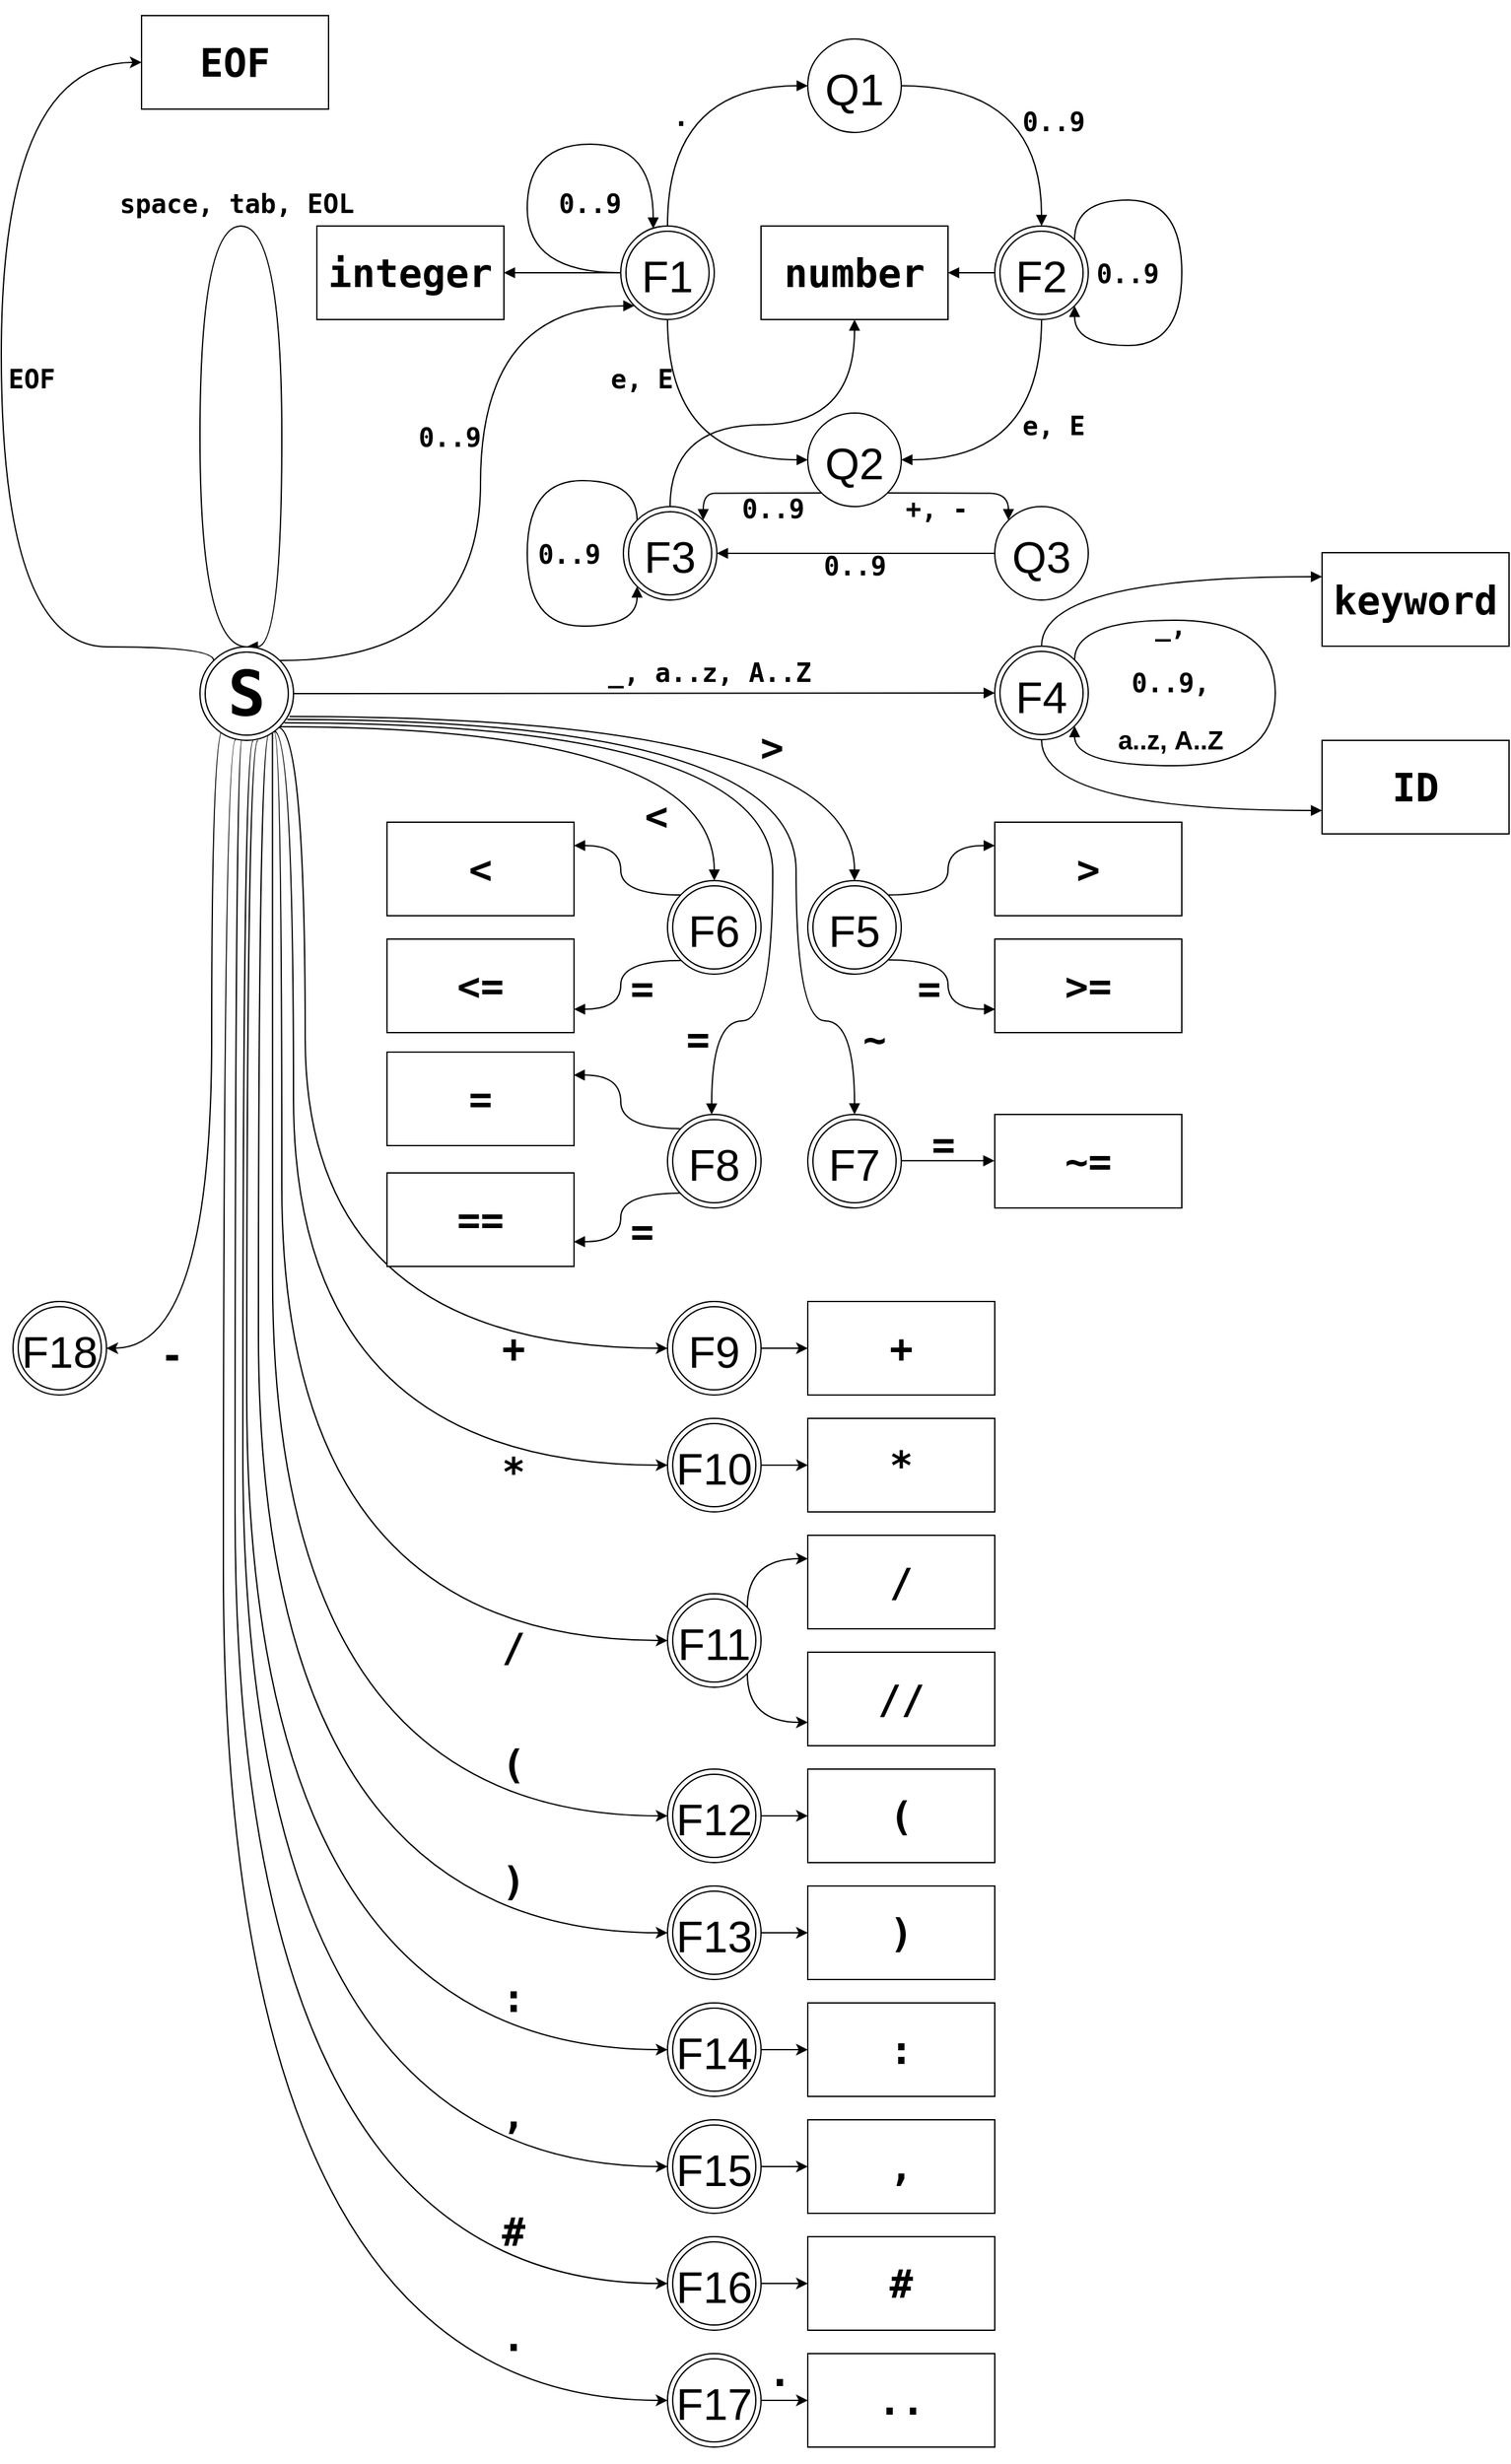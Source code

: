 <mxfile version="15.8.6" type="device"><diagram id="v1I4NYQ7b-fKLlu4icmV" name="Page-1"><mxGraphModel dx="1730" dy="965" grid="1" gridSize="9" guides="1" tooltips="1" connect="1" arrows="1" fold="1" page="1" pageScale="1" pageWidth="3300" pageHeight="2339" math="0" shadow="0"><root><mxCell id="0"/><mxCell id="1" parent="0"/><mxCell id="UQ0RkZJqDgW1bqkxt6WN-12" value="&lt;pre style=&quot;font-size: 20px&quot;&gt;&lt;b&gt;space, tab, EOL&lt;/b&gt;&lt;/pre&gt;" style="text;html=1;align=center;verticalAlign=middle;resizable=0;points=[];autosize=1;strokeColor=none;fillColor=none;fontSize=20;spacing=0;spacingTop=0;spacingLeft=0;" parent="1" vertex="1"><mxGeometry x="1162" y="342" width="180" height="72" as="geometry"/></mxCell><mxCell id="UQ0RkZJqDgW1bqkxt6WN-46" style="edgeStyle=orthogonalEdgeStyle;curved=1;sketch=0;orthogonalLoop=1;jettySize=auto;html=1;exitX=1;exitY=0;exitDx=0;exitDy=0;shadow=0;fontFamily=Helvetica;fontSize=20;endArrow=block;endFill=1;entryX=0;entryY=1;entryDx=0;entryDy=0;" parent="1" source="UQ0RkZJqDgW1bqkxt6WN-21" target="UQ0RkZJqDgW1bqkxt6WN-30" edge="1"><mxGeometry relative="1" as="geometry"><mxPoint x="1512" y="468" as="targetPoint"/><Array as="points"><mxPoint x="1440" y="731"/><mxPoint x="1440" y="457"/></Array></mxGeometry></mxCell><mxCell id="UQ0RkZJqDgW1bqkxt6WN-78" style="edgeStyle=orthogonalEdgeStyle;curved=1;sketch=0;orthogonalLoop=1;jettySize=auto;html=1;shadow=0;fontFamily=Helvetica;fontSize=20;endArrow=block;endFill=1;exitX=0.5;exitY=0;exitDx=0;exitDy=0;entryX=0.5;entryY=0;entryDx=0;entryDy=0;" parent="1" source="UQ0RkZJqDgW1bqkxt6WN-21" target="UQ0RkZJqDgW1bqkxt6WN-21" edge="1"><mxGeometry relative="1" as="geometry"><mxPoint x="1296" y="666" as="targetPoint"/><Array as="points"><mxPoint x="1224" y="720"/><mxPoint x="1224" y="396"/><mxPoint x="1287" y="396"/><mxPoint x="1287" y="720"/></Array></mxGeometry></mxCell><mxCell id="UQ0RkZJqDgW1bqkxt6WN-80" style="edgeStyle=orthogonalEdgeStyle;curved=1;sketch=0;orthogonalLoop=1;jettySize=auto;html=1;shadow=0;fontFamily=Helvetica;fontSize=20;endArrow=block;endFill=1;entryX=0;entryY=0.5;entryDx=0;entryDy=0;" parent="1" source="UQ0RkZJqDgW1bqkxt6WN-21" target="UQ0RkZJqDgW1bqkxt6WN-81" edge="1"><mxGeometry relative="1" as="geometry"><mxPoint x="1584" y="756.0" as="targetPoint"/></mxGeometry></mxCell><mxCell id="UQ0RkZJqDgW1bqkxt6WN-86" style="edgeStyle=orthogonalEdgeStyle;curved=1;sketch=0;orthogonalLoop=1;jettySize=auto;html=1;shadow=0;fontFamily=Helvetica;fontSize=20;endArrow=block;endFill=1;entryX=0.5;entryY=0;entryDx=0;entryDy=0;exitX=0.957;exitY=0.744;exitDx=0;exitDy=0;exitPerimeter=0;" parent="1" source="UQ0RkZJqDgW1bqkxt6WN-21" target="UQ0RkZJqDgW1bqkxt6WN-87" edge="1"><mxGeometry relative="1" as="geometry"><mxPoint x="1683" y="873" as="targetPoint"/><Array as="points"><mxPoint x="1728" y="774"/></Array></mxGeometry></mxCell><mxCell id="UQ0RkZJqDgW1bqkxt6WN-105" style="edgeStyle=orthogonalEdgeStyle;curved=1;sketch=0;orthogonalLoop=1;jettySize=auto;html=1;exitX=1;exitY=1;exitDx=0;exitDy=0;entryX=0.5;entryY=0;entryDx=0;entryDy=0;shadow=0;fontFamily=Helvetica;fontSize=30;endArrow=block;endFill=1;" parent="1" source="UQ0RkZJqDgW1bqkxt6WN-21" target="UQ0RkZJqDgW1bqkxt6WN-104" edge="1"><mxGeometry relative="1" as="geometry"/></mxCell><mxCell id="UQ0RkZJqDgW1bqkxt6WN-115" style="edgeStyle=orthogonalEdgeStyle;curved=1;sketch=0;orthogonalLoop=1;jettySize=auto;html=1;shadow=0;fontFamily=Helvetica;fontSize=30;endArrow=block;endFill=1;exitX=0.933;exitY=0.776;exitDx=0;exitDy=0;exitPerimeter=0;" parent="1" source="UQ0RkZJqDgW1bqkxt6WN-21" target="UQ0RkZJqDgW1bqkxt6WN-117" edge="1"><mxGeometry relative="1" as="geometry"><mxPoint x="1683" y="918" as="targetPoint"/><Array as="points"><mxPoint x="1683" y="776"/><mxPoint x="1683" y="1008"/><mxPoint x="1728" y="1008"/></Array></mxGeometry></mxCell><mxCell id="UQ0RkZJqDgW1bqkxt6WN-120" style="edgeStyle=orthogonalEdgeStyle;curved=1;sketch=0;orthogonalLoop=1;jettySize=auto;html=1;shadow=0;fontFamily=Helvetica;fontSize=30;endArrow=block;endFill=1;exitX=0.903;exitY=0.812;exitDx=0;exitDy=0;exitPerimeter=0;" parent="1" source="UQ0RkZJqDgW1bqkxt6WN-21" target="UQ0RkZJqDgW1bqkxt6WN-116" edge="1"><mxGeometry relative="1" as="geometry"><mxPoint x="1674" y="945" as="targetPoint"/><Array as="points"><mxPoint x="1665" y="778"/><mxPoint x="1665" y="1008"/><mxPoint x="1618" y="1008"/></Array></mxGeometry></mxCell><mxCell id="fdrzI8-0XRG9pfPBD9q7-3" style="edgeStyle=orthogonalEdgeStyle;orthogonalLoop=1;jettySize=auto;html=1;exitX=0.83;exitY=0.86;exitDx=0;exitDy=0;fontSize=34;curved=1;entryX=0;entryY=0.5;entryDx=0;entryDy=0;exitPerimeter=0;" edge="1" parent="1" source="UQ0RkZJqDgW1bqkxt6WN-21" target="fdrzI8-0XRG9pfPBD9q7-1"><mxGeometry relative="1" as="geometry"><mxPoint x="1277" y="1224" as="targetPoint"/><Array as="points"><mxPoint x="1305" y="781"/><mxPoint x="1305" y="1260"/></Array></mxGeometry></mxCell><mxCell id="fdrzI8-0XRG9pfPBD9q7-4" style="edgeStyle=orthogonalEdgeStyle;curved=1;orthogonalLoop=1;jettySize=auto;html=1;fontSize=34;entryX=0;entryY=0.5;entryDx=0;entryDy=0;exitX=0.793;exitY=0.901;exitDx=0;exitDy=0;exitPerimeter=0;" edge="1" parent="1" source="UQ0RkZJqDgW1bqkxt6WN-21" target="fdrzI8-0XRG9pfPBD9q7-2"><mxGeometry relative="1" as="geometry"><mxPoint x="1332" y="1269" as="targetPoint"/><mxPoint x="1323" y="801" as="sourcePoint"/><Array as="points"><mxPoint x="1296" y="785"/><mxPoint x="1296" y="1350"/></Array></mxGeometry></mxCell><mxCell id="fdrzI8-0XRG9pfPBD9q7-9" style="edgeStyle=orthogonalEdgeStyle;curved=1;orthogonalLoop=1;jettySize=auto;html=1;fontSize=34;entryX=0;entryY=0.5;entryDx=0;entryDy=0;exitX=0.793;exitY=0.904;exitDx=0;exitDy=0;exitPerimeter=0;" edge="1" parent="1" source="UQ0RkZJqDgW1bqkxt6WN-21" target="fdrzI8-0XRG9pfPBD9q7-10"><mxGeometry relative="1" as="geometry"><mxPoint x="1260" y="1323" as="targetPoint"/><mxPoint x="1260" y="792" as="sourcePoint"/><Array as="points"><mxPoint x="1287" y="785"/><mxPoint x="1287" y="1485"/></Array></mxGeometry></mxCell><mxCell id="fdrzI8-0XRG9pfPBD9q7-21" style="edgeStyle=orthogonalEdgeStyle;curved=1;orthogonalLoop=1;jettySize=auto;html=1;fontSize=34;entryX=0;entryY=0.5;entryDx=0;entryDy=0;exitX=0.775;exitY=0.924;exitDx=0;exitDy=0;exitPerimeter=0;" edge="1" parent="1" source="UQ0RkZJqDgW1bqkxt6WN-21" target="fdrzI8-0XRG9pfPBD9q7-22"><mxGeometry relative="1" as="geometry"><mxPoint x="1264" y="1440" as="targetPoint"/><mxPoint x="1264" y="792" as="sourcePoint"/><Array as="points"><mxPoint x="1280" y="792"/><mxPoint x="1280" y="1620"/></Array></mxGeometry></mxCell><mxCell id="fdrzI8-0XRG9pfPBD9q7-28" style="edgeStyle=orthogonalEdgeStyle;curved=1;orthogonalLoop=1;jettySize=auto;html=1;fontSize=34;entryX=0;entryY=0.5;entryDx=0;entryDy=0;exitX=0.741;exitY=0.924;exitDx=0;exitDy=0;exitPerimeter=0;" edge="1" parent="1" source="UQ0RkZJqDgW1bqkxt6WN-21" target="fdrzI8-0XRG9pfPBD9q7-26"><mxGeometry relative="1" as="geometry"><mxPoint x="1252" y="1188" as="targetPoint"/><mxPoint x="1256" y="792" as="sourcePoint"/><Array as="points"><mxPoint x="1269" y="787"/><mxPoint x="1269" y="1710"/></Array></mxGeometry></mxCell><mxCell id="fdrzI8-0XRG9pfPBD9q7-31" style="edgeStyle=orthogonalEdgeStyle;curved=1;orthogonalLoop=1;jettySize=auto;html=1;fontSize=34;entryX=0;entryY=0.5;entryDx=0;entryDy=0;exitX=0.619;exitY=1.002;exitDx=0;exitDy=0;exitPerimeter=0;" edge="1" parent="1" source="UQ0RkZJqDgW1bqkxt6WN-21" target="fdrzI8-0XRG9pfPBD9q7-32"><mxGeometry relative="1" as="geometry"><mxPoint x="1251.941" y="1800.0" as="targetPoint"/><mxPoint x="1258" y="792" as="sourcePoint"/><Array as="points"><mxPoint x="1260" y="792"/><mxPoint x="1260" y="1800"/></Array></mxGeometry></mxCell><mxCell id="fdrzI8-0XRG9pfPBD9q7-41" style="edgeStyle=orthogonalEdgeStyle;curved=1;orthogonalLoop=1;jettySize=auto;html=1;fontSize=34;entryX=0;entryY=0.5;entryDx=0;entryDy=0;exitX=0.568;exitY=1.006;exitDx=0;exitDy=0;exitPerimeter=0;" edge="1" parent="1" source="UQ0RkZJqDgW1bqkxt6WN-21" target="fdrzI8-0XRG9pfPBD9q7-38"><mxGeometry relative="1" as="geometry"><mxPoint x="1350" y="1863" as="targetPoint"/><Array as="points"><mxPoint x="1257" y="792"/><mxPoint x="1257" y="1890"/></Array></mxGeometry></mxCell><mxCell id="fdrzI8-0XRG9pfPBD9q7-43" style="edgeStyle=orthogonalEdgeStyle;curved=1;orthogonalLoop=1;jettySize=auto;html=1;exitX=0.451;exitY=0.981;exitDx=0;exitDy=0;fontSize=34;exitPerimeter=0;entryX=0;entryY=0.5;entryDx=0;entryDy=0;" edge="1" parent="1" source="UQ0RkZJqDgW1bqkxt6WN-21" target="fdrzI8-0XRG9pfPBD9q7-44"><mxGeometry relative="1" as="geometry"><mxPoint x="1234.571" y="891" as="targetPoint"/><Array as="points"><mxPoint x="1251" y="791"/><mxPoint x="1251" y="1980"/></Array></mxGeometry></mxCell><mxCell id="fdrzI8-0XRG9pfPBD9q7-49" style="edgeStyle=orthogonalEdgeStyle;curved=1;orthogonalLoop=1;jettySize=auto;html=1;exitX=0.382;exitY=0.987;exitDx=0;exitDy=0;fontSize=34;exitPerimeter=0;entryX=0;entryY=0.5;entryDx=0;entryDy=0;" edge="1" parent="1" source="UQ0RkZJqDgW1bqkxt6WN-21" target="fdrzI8-0XRG9pfPBD9q7-51"><mxGeometry relative="1" as="geometry"><mxPoint x="1251" y="1773" as="targetPoint"/><Array as="points"><mxPoint x="1242" y="791"/><mxPoint x="1242" y="2070"/></Array></mxGeometry></mxCell><mxCell id="fdrzI8-0XRG9pfPBD9q7-54" style="edgeStyle=orthogonalEdgeStyle;curved=1;orthogonalLoop=1;jettySize=auto;html=1;exitX=0;exitY=0;exitDx=0;exitDy=0;fontSize=34;entryX=0;entryY=0.5;entryDx=0;entryDy=0;" edge="1" parent="1" source="UQ0RkZJqDgW1bqkxt6WN-21" target="fdrzI8-0XRG9pfPBD9q7-55"><mxGeometry relative="1" as="geometry"><mxPoint x="1152" y="369" as="targetPoint"/><Array as="points"><mxPoint x="1234" y="720"/><mxPoint x="1071" y="720"/><mxPoint x="1071" y="270"/></Array></mxGeometry></mxCell><mxCell id="fdrzI8-0XRG9pfPBD9q7-57" style="edgeStyle=orthogonalEdgeStyle;curved=1;orthogonalLoop=1;jettySize=auto;html=1;fontSize=34;entryX=1;entryY=0.5;entryDx=0;entryDy=0;" edge="1" parent="1" target="fdrzI8-0XRG9pfPBD9q7-58"><mxGeometry relative="1" as="geometry"><mxPoint x="1233" y="1170" as="targetPoint"/><mxPoint x="1242" y="783" as="sourcePoint"/><Array as="points"><mxPoint x="1233" y="783"/><mxPoint x="1233" y="1260"/></Array></mxGeometry></mxCell><mxCell id="UQ0RkZJqDgW1bqkxt6WN-21" value="&lt;pre&gt;&lt;b&gt;&lt;font style=&quot;font-size: 48px&quot;&gt;S&lt;/font&gt;&lt;/b&gt;&lt;/pre&gt;" style="ellipse;shape=doubleEllipse;whiteSpace=wrap;html=1;aspect=fixed;shadow=0;labelBackgroundColor=none;labelBorderColor=none;sketch=0;fontFamily=Helvetica;fontSize=30;strokeWidth=1;fillColor=default;gradientColor=none;" parent="1" vertex="1"><mxGeometry x="1224" y="720" width="72" height="72" as="geometry"/></mxCell><mxCell id="UQ0RkZJqDgW1bqkxt6WN-29" value="" style="edgeStyle=segmentEdgeStyle;endArrow=classic;html=1;shadow=0;sketch=0;fontFamily=Helvetica;fontSize=48;curved=1;exitX=0.5;exitY=0;exitDx=0;exitDy=0;entryX=0.5;entryY=0;entryDx=0;entryDy=0;" parent="1" source="UQ0RkZJqDgW1bqkxt6WN-21" target="UQ0RkZJqDgW1bqkxt6WN-21" edge="1"><mxGeometry width="50" height="50" relative="1" as="geometry"><mxPoint x="1224" y="644" as="sourcePoint"/><mxPoint x="1274" y="594" as="targetPoint"/></mxGeometry></mxCell><mxCell id="UQ0RkZJqDgW1bqkxt6WN-44" style="edgeStyle=orthogonalEdgeStyle;curved=1;sketch=0;orthogonalLoop=1;jettySize=auto;html=1;shadow=0;fontFamily=Helvetica;fontSize=20;endArrow=block;endFill=1;entryX=0;entryY=0.5;entryDx=0;entryDy=0;" parent="1" source="UQ0RkZJqDgW1bqkxt6WN-30" target="UQ0RkZJqDgW1bqkxt6WN-31" edge="1"><mxGeometry relative="1" as="geometry"><mxPoint x="1620" y="333" as="targetPoint"/><Array as="points"><mxPoint x="1584" y="288"/></Array></mxGeometry></mxCell><mxCell id="UQ0RkZJqDgW1bqkxt6WN-63" style="edgeStyle=orthogonalEdgeStyle;curved=1;sketch=0;orthogonalLoop=1;jettySize=auto;html=1;entryX=0;entryY=0.5;entryDx=0;entryDy=0;shadow=0;fontFamily=Helvetica;fontSize=20;endArrow=block;endFill=1;" parent="1" source="UQ0RkZJqDgW1bqkxt6WN-30" target="UQ0RkZJqDgW1bqkxt6WN-33" edge="1"><mxGeometry relative="1" as="geometry"><Array as="points"><mxPoint x="1584" y="576"/></Array></mxGeometry></mxCell><mxCell id="UQ0RkZJqDgW1bqkxt6WN-96" style="edgeStyle=orthogonalEdgeStyle;curved=1;sketch=0;orthogonalLoop=1;jettySize=auto;html=1;entryX=1;entryY=0.5;entryDx=0;entryDy=0;shadow=0;fontFamily=Helvetica;fontSize=30;endArrow=block;endFill=1;" parent="1" source="UQ0RkZJqDgW1bqkxt6WN-30" target="UQ0RkZJqDgW1bqkxt6WN-95" edge="1"><mxGeometry relative="1" as="geometry"/></mxCell><mxCell id="UQ0RkZJqDgW1bqkxt6WN-30" value="&lt;font style=&quot;font-size: 34px&quot;&gt;F1&lt;/font&gt;" style="ellipse;shape=doubleEllipse;whiteSpace=wrap;html=1;aspect=fixed;shadow=0;labelBackgroundColor=none;labelBorderColor=none;sketch=0;fontFamily=Helvetica;fontSize=40;strokeWidth=1;fillColor=default;gradientColor=none;" parent="1" vertex="1"><mxGeometry x="1548" y="396" width="72" height="72" as="geometry"/></mxCell><mxCell id="UQ0RkZJqDgW1bqkxt6WN-43" style="edgeStyle=orthogonalEdgeStyle;curved=1;sketch=0;orthogonalLoop=1;jettySize=auto;html=1;shadow=0;fontFamily=Helvetica;fontSize=20;endArrow=block;endFill=1;" parent="1" source="UQ0RkZJqDgW1bqkxt6WN-31" target="UQ0RkZJqDgW1bqkxt6WN-36" edge="1"><mxGeometry relative="1" as="geometry"/></mxCell><mxCell id="UQ0RkZJqDgW1bqkxt6WN-31" value="&lt;font style=&quot;font-size: 34px&quot;&gt;Q1&lt;/font&gt;" style="ellipse;whiteSpace=wrap;html=1;aspect=fixed;shadow=0;labelBackgroundColor=none;labelBorderColor=none;sketch=0;fontFamily=Helvetica;fontSize=40;strokeWidth=1;fillColor=default;gradientColor=none;" parent="1" vertex="1"><mxGeometry x="1692" y="252" width="72" height="72" as="geometry"/></mxCell><mxCell id="UQ0RkZJqDgW1bqkxt6WN-55" style="edgeStyle=orthogonalEdgeStyle;curved=1;sketch=0;orthogonalLoop=1;jettySize=auto;html=1;exitX=1;exitY=1;exitDx=0;exitDy=0;entryX=0;entryY=0;entryDx=0;entryDy=0;shadow=0;fontFamily=Helvetica;fontSize=20;endArrow=block;endFill=1;" parent="1" source="UQ0RkZJqDgW1bqkxt6WN-33" target="UQ0RkZJqDgW1bqkxt6WN-34" edge="1"><mxGeometry relative="1" as="geometry"><Array as="points"><mxPoint x="1818" y="602"/><mxPoint x="1847" y="602"/></Array></mxGeometry></mxCell><mxCell id="UQ0RkZJqDgW1bqkxt6WN-74" style="edgeStyle=orthogonalEdgeStyle;curved=1;sketch=0;orthogonalLoop=1;jettySize=auto;html=1;exitX=0;exitY=1;exitDx=0;exitDy=0;shadow=0;fontFamily=Helvetica;fontSize=20;endArrow=block;endFill=1;entryX=1;entryY=0;entryDx=0;entryDy=0;" parent="1" source="UQ0RkZJqDgW1bqkxt6WN-33" target="UQ0RkZJqDgW1bqkxt6WN-37" edge="1"><mxGeometry relative="1" as="geometry"><mxPoint x="1611" y="602" as="targetPoint"/><Array as="points"><mxPoint x="1629" y="602"/><mxPoint x="1612" y="602"/></Array></mxGeometry></mxCell><mxCell id="UQ0RkZJqDgW1bqkxt6WN-33" value="&lt;font style=&quot;font-size: 34px&quot;&gt;Q2&lt;/font&gt;" style="ellipse;whiteSpace=wrap;html=1;aspect=fixed;shadow=0;labelBackgroundColor=none;labelBorderColor=none;sketch=0;fontFamily=Helvetica;fontSize=40;strokeWidth=1;fillColor=default;gradientColor=none;" parent="1" vertex="1"><mxGeometry x="1692" y="540" width="72" height="72" as="geometry"/></mxCell><mxCell id="UQ0RkZJqDgW1bqkxt6WN-57" value="" style="edgeStyle=orthogonalEdgeStyle;curved=1;sketch=0;orthogonalLoop=1;jettySize=auto;html=1;shadow=0;fontFamily=Helvetica;fontSize=20;endArrow=block;endFill=1;entryX=1;entryY=0.5;entryDx=0;entryDy=0;" parent="1" source="UQ0RkZJqDgW1bqkxt6WN-34" target="UQ0RkZJqDgW1bqkxt6WN-37" edge="1"><mxGeometry relative="1" as="geometry"/></mxCell><mxCell id="UQ0RkZJqDgW1bqkxt6WN-34" value="&lt;font style=&quot;font-size: 34px&quot;&gt;Q3&lt;/font&gt;" style="ellipse;whiteSpace=wrap;html=1;aspect=fixed;shadow=0;labelBackgroundColor=none;labelBorderColor=none;sketch=0;fontFamily=Helvetica;fontSize=40;strokeWidth=1;fillColor=default;gradientColor=none;" parent="1" vertex="1"><mxGeometry x="1836" y="612" width="72" height="72" as="geometry"/></mxCell><mxCell id="UQ0RkZJqDgW1bqkxt6WN-50" style="edgeStyle=orthogonalEdgeStyle;curved=1;sketch=0;orthogonalLoop=1;jettySize=auto;html=1;entryX=1;entryY=0.5;entryDx=0;entryDy=0;shadow=0;fontFamily=Helvetica;fontSize=20;endArrow=block;endFill=1;" parent="1" source="UQ0RkZJqDgW1bqkxt6WN-36" target="UQ0RkZJqDgW1bqkxt6WN-33" edge="1"><mxGeometry relative="1" as="geometry"><Array as="points"><mxPoint x="1872" y="576"/></Array></mxGeometry></mxCell><mxCell id="UQ0RkZJqDgW1bqkxt6WN-89" style="edgeStyle=orthogonalEdgeStyle;curved=1;sketch=0;orthogonalLoop=1;jettySize=auto;html=1;entryX=1;entryY=0.5;entryDx=0;entryDy=0;shadow=0;fontFamily=Helvetica;fontSize=30;endArrow=block;endFill=1;" parent="1" source="UQ0RkZJqDgW1bqkxt6WN-36" target="UQ0RkZJqDgW1bqkxt6WN-88" edge="1"><mxGeometry relative="1" as="geometry"/></mxCell><mxCell id="UQ0RkZJqDgW1bqkxt6WN-36" value="&lt;font style=&quot;font-size: 34px&quot;&gt;F2&lt;/font&gt;" style="ellipse;shape=doubleEllipse;whiteSpace=wrap;html=1;aspect=fixed;shadow=0;labelBackgroundColor=none;labelBorderColor=none;sketch=0;fontFamily=Helvetica;fontSize=40;strokeWidth=1;fillColor=default;gradientColor=none;" parent="1" vertex="1"><mxGeometry x="1836" y="396" width="72" height="72" as="geometry"/></mxCell><mxCell id="UQ0RkZJqDgW1bqkxt6WN-90" style="edgeStyle=orthogonalEdgeStyle;curved=1;sketch=0;orthogonalLoop=1;jettySize=auto;html=1;shadow=0;fontFamily=Helvetica;fontSize=30;endArrow=block;endFill=1;entryX=0.5;entryY=1;entryDx=0;entryDy=0;" parent="1" source="UQ0RkZJqDgW1bqkxt6WN-37" target="UQ0RkZJqDgW1bqkxt6WN-88" edge="1"><mxGeometry relative="1" as="geometry"><mxPoint x="1620" y="540" as="targetPoint"/><Array as="points"><mxPoint x="1586" y="549"/><mxPoint x="1728" y="549"/></Array></mxGeometry></mxCell><mxCell id="UQ0RkZJqDgW1bqkxt6WN-37" value="&lt;font style=&quot;font-size: 34px&quot;&gt;F3&lt;/font&gt;" style="ellipse;shape=doubleEllipse;whiteSpace=wrap;html=1;aspect=fixed;shadow=0;labelBackgroundColor=none;labelBorderColor=none;sketch=0;fontFamily=Helvetica;fontSize=40;strokeWidth=1;fillColor=default;gradientColor=none;" parent="1" vertex="1"><mxGeometry x="1550" y="612" width="72" height="72" as="geometry"/></mxCell><mxCell id="UQ0RkZJqDgW1bqkxt6WN-41" value="&lt;pre style=&quot;font-size: 20px&quot;&gt;&lt;b&gt;0..9 &lt;/b&gt;&lt;/pre&gt;" style="text;html=1;align=center;verticalAlign=middle;resizable=0;points=[];autosize=1;strokeColor=none;fillColor=none;fontSize=20;fontFamily=Helvetica;" parent="1" vertex="1"><mxGeometry x="1494" y="342" width="72" height="72" as="geometry"/></mxCell><mxCell id="UQ0RkZJqDgW1bqkxt6WN-51" value="&lt;pre&gt;&lt;span&gt;.&lt;/span&gt;&lt;/pre&gt;" style="text;html=1;align=center;verticalAlign=middle;resizable=0;points=[];autosize=1;strokeColor=none;fillColor=none;fontSize=20;fontFamily=Helvetica;fontStyle=1" parent="1" vertex="1"><mxGeometry x="1580" y="275" width="27" height="72" as="geometry"/></mxCell><mxCell id="UQ0RkZJqDgW1bqkxt6WN-52" value="&lt;pre&gt;&lt;b&gt;0..9&lt;/b&gt;&lt;/pre&gt;" style="text;html=1;align=center;verticalAlign=middle;resizable=0;points=[];autosize=1;strokeColor=none;fillColor=none;fontSize=20;fontFamily=Helvetica;" parent="1" vertex="1"><mxGeometry x="1854" y="279" width="54" height="72" as="geometry"/></mxCell><mxCell id="UQ0RkZJqDgW1bqkxt6WN-58" value="&lt;pre&gt;&lt;span&gt;+, -&lt;/span&gt;&lt;/pre&gt;" style="text;html=1;align=center;verticalAlign=middle;resizable=0;points=[];autosize=1;strokeColor=none;fillColor=none;fontSize=20;fontFamily=Helvetica;fontStyle=1" parent="1" vertex="1"><mxGeometry x="1764" y="577" width="54" height="72" as="geometry"/></mxCell><mxCell id="UQ0RkZJqDgW1bqkxt6WN-59" value="&lt;pre&gt;&lt;b&gt;0..9&lt;/b&gt;&lt;/pre&gt;" style="text;html=1;align=center;verticalAlign=middle;resizable=0;points=[];autosize=1;strokeColor=none;fillColor=none;fontSize=20;fontFamily=Helvetica;" parent="1" vertex="1"><mxGeometry x="1701" y="621" width="54" height="72" as="geometry"/></mxCell><mxCell id="UQ0RkZJqDgW1bqkxt6WN-60" value="&lt;pre&gt;&lt;b&gt;e, E&lt;/b&gt;&lt;/pre&gt;" style="text;html=1;align=center;verticalAlign=middle;resizable=0;points=[];autosize=1;strokeColor=none;fillColor=none;fontSize=20;fontFamily=Helvetica;" parent="1" vertex="1"><mxGeometry x="1854" y="513" width="54" height="72" as="geometry"/></mxCell><mxCell id="UQ0RkZJqDgW1bqkxt6WN-61" style="edgeStyle=orthogonalEdgeStyle;curved=1;sketch=0;orthogonalLoop=1;jettySize=auto;html=1;exitX=1;exitY=0;exitDx=0;exitDy=0;entryX=1;entryY=1;entryDx=0;entryDy=0;shadow=0;fontFamily=Helvetica;fontSize=20;endArrow=block;endFill=1;" parent="1" source="UQ0RkZJqDgW1bqkxt6WN-36" target="UQ0RkZJqDgW1bqkxt6WN-36" edge="1"><mxGeometry relative="1" as="geometry"><Array as="points"><mxPoint x="1898" y="376"/><mxPoint x="1980" y="376"/><mxPoint x="1980" y="488"/><mxPoint x="1898" y="488"/></Array></mxGeometry></mxCell><mxCell id="UQ0RkZJqDgW1bqkxt6WN-62" value="&lt;pre style=&quot;font-size: 20px&quot;&gt;&lt;b&gt;0..9 &lt;/b&gt;&lt;/pre&gt;" style="text;html=1;align=center;verticalAlign=middle;resizable=0;points=[];autosize=1;strokeColor=none;fillColor=none;fontSize=20;fontFamily=Helvetica;" parent="1" vertex="1"><mxGeometry x="1908" y="396" width="72" height="72" as="geometry"/></mxCell><mxCell id="UQ0RkZJqDgW1bqkxt6WN-64" value="&lt;pre&gt;&lt;b&gt;e, E&lt;/b&gt;&lt;/pre&gt;" style="text;html=1;align=center;verticalAlign=middle;resizable=0;points=[];autosize=1;strokeColor=none;fillColor=none;fontSize=20;fontFamily=Helvetica;" parent="1" vertex="1"><mxGeometry x="1536.5" y="477" width="54" height="72" as="geometry"/></mxCell><mxCell id="UQ0RkZJqDgW1bqkxt6WN-68" style="edgeStyle=orthogonalEdgeStyle;curved=1;sketch=0;orthogonalLoop=1;jettySize=auto;html=1;exitX=0;exitY=0;exitDx=0;exitDy=0;entryX=0;entryY=1;entryDx=0;entryDy=0;shadow=0;fontFamily=Helvetica;fontSize=20;endArrow=block;endFill=1;" parent="1" source="UQ0RkZJqDgW1bqkxt6WN-37" target="UQ0RkZJqDgW1bqkxt6WN-37" edge="1"><mxGeometry relative="1" as="geometry"><Array as="points"><mxPoint x="1561" y="592"/><mxPoint x="1476" y="592"/><mxPoint x="1476" y="704"/><mxPoint x="1561" y="704"/></Array></mxGeometry></mxCell><mxCell id="UQ0RkZJqDgW1bqkxt6WN-69" value="&lt;pre style=&quot;font-size: 20px&quot;&gt;&lt;b&gt;0..9 &lt;/b&gt;&lt;/pre&gt;" style="text;html=1;align=center;verticalAlign=middle;resizable=0;points=[];autosize=1;strokeColor=none;fillColor=none;fontSize=20;fontFamily=Helvetica;" parent="1" vertex="1"><mxGeometry x="1478" y="612" width="72" height="72" as="geometry"/></mxCell><mxCell id="UQ0RkZJqDgW1bqkxt6WN-72" style="edgeStyle=orthogonalEdgeStyle;curved=1;sketch=0;orthogonalLoop=1;jettySize=auto;html=1;shadow=0;fontFamily=Helvetica;fontSize=20;endArrow=block;endFill=1;entryX=0.347;entryY=0.028;entryDx=0;entryDy=0;entryPerimeter=0;" parent="1" source="UQ0RkZJqDgW1bqkxt6WN-30" target="UQ0RkZJqDgW1bqkxt6WN-30" edge="1"><mxGeometry relative="1" as="geometry"><mxPoint x="1503" y="333" as="targetPoint"/><Array as="points"><mxPoint x="1476" y="432"/><mxPoint x="1476" y="333"/><mxPoint x="1573" y="333"/></Array></mxGeometry></mxCell><mxCell id="UQ0RkZJqDgW1bqkxt6WN-76" value="&lt;pre&gt;&lt;b&gt;0..9&lt;/b&gt;&lt;/pre&gt;" style="text;html=1;align=center;verticalAlign=middle;resizable=0;points=[];autosize=1;strokeColor=none;fillColor=none;fontSize=20;fontFamily=Helvetica;" parent="1" vertex="1"><mxGeometry x="1638" y="577" width="54" height="72" as="geometry"/></mxCell><mxCell id="UQ0RkZJqDgW1bqkxt6WN-79" value="&lt;pre style=&quot;font-size: 20px&quot;&gt;&lt;b&gt;0..9 &lt;/b&gt;&lt;/pre&gt;" style="text;html=1;align=center;verticalAlign=middle;resizable=0;points=[];autosize=1;strokeColor=none;fillColor=none;fontSize=20;fontFamily=Helvetica;" parent="1" vertex="1"><mxGeometry x="1386" y="522" width="72" height="72" as="geometry"/></mxCell><mxCell id="UQ0RkZJqDgW1bqkxt6WN-93" style="edgeStyle=orthogonalEdgeStyle;curved=1;sketch=0;orthogonalLoop=1;jettySize=auto;html=1;exitX=0.5;exitY=1;exitDx=0;exitDy=0;entryX=0;entryY=0.75;entryDx=0;entryDy=0;shadow=0;fontFamily=Helvetica;fontSize=30;endArrow=block;endFill=1;" parent="1" source="UQ0RkZJqDgW1bqkxt6WN-81" target="UQ0RkZJqDgW1bqkxt6WN-92" edge="1"><mxGeometry relative="1" as="geometry"><Array as="points"><mxPoint x="1872" y="846"/><mxPoint x="2088" y="846"/></Array></mxGeometry></mxCell><mxCell id="UQ0RkZJqDgW1bqkxt6WN-94" style="edgeStyle=orthogonalEdgeStyle;curved=1;sketch=0;orthogonalLoop=1;jettySize=auto;html=1;entryX=0;entryY=0.25;entryDx=0;entryDy=0;shadow=0;fontFamily=Helvetica;fontSize=30;endArrow=block;endFill=1;" parent="1" source="UQ0RkZJqDgW1bqkxt6WN-81" target="UQ0RkZJqDgW1bqkxt6WN-91" edge="1"><mxGeometry relative="1" as="geometry"><Array as="points"><mxPoint x="1872" y="666"/><mxPoint x="2088" y="666"/></Array></mxGeometry></mxCell><mxCell id="UQ0RkZJqDgW1bqkxt6WN-81" value="&lt;font style=&quot;font-size: 34px&quot;&gt;F4&lt;/font&gt;" style="ellipse;shape=doubleEllipse;whiteSpace=wrap;html=1;aspect=fixed;shadow=0;labelBackgroundColor=none;labelBorderColor=none;sketch=0;fontFamily=Helvetica;fontSize=40;strokeWidth=1;fillColor=default;gradientColor=none;" parent="1" vertex="1"><mxGeometry x="1836" y="719.5" width="72" height="72" as="geometry"/></mxCell><mxCell id="UQ0RkZJqDgW1bqkxt6WN-82" value="&lt;pre&gt;&lt;b&gt;_, a..z, A..Z&lt;/b&gt;&lt;/pre&gt;" style="text;html=1;align=center;verticalAlign=middle;resizable=0;points=[];autosize=1;strokeColor=none;fillColor=none;fontSize=20;fontFamily=Helvetica;" parent="1" vertex="1"><mxGeometry x="1539" y="702.5" width="153" height="72" as="geometry"/></mxCell><mxCell id="UQ0RkZJqDgW1bqkxt6WN-83" style="edgeStyle=orthogonalEdgeStyle;curved=1;sketch=0;orthogonalLoop=1;jettySize=auto;html=1;exitX=1;exitY=0;exitDx=0;exitDy=0;entryX=1;entryY=1;entryDx=0;entryDy=0;shadow=0;fontFamily=Helvetica;fontSize=20;endArrow=block;endFill=1;" parent="1" source="UQ0RkZJqDgW1bqkxt6WN-81" target="UQ0RkZJqDgW1bqkxt6WN-81" edge="1"><mxGeometry relative="1" as="geometry"><Array as="points"><mxPoint x="1897" y="699.5"/><mxPoint x="2052" y="699.5"/><mxPoint x="2052" y="811.5"/><mxPoint x="1897" y="811.5"/></Array></mxGeometry></mxCell><mxCell id="UQ0RkZJqDgW1bqkxt6WN-85" value="&lt;p style=&quot;line-height: 0.7&quot;&gt;&lt;/p&gt;&lt;pre&gt;&lt;b&gt;_,&lt;/b&gt;&lt;/pre&gt;&lt;pre&gt;&lt;b&gt;0..9,&lt;/b&gt;&lt;/pre&gt;&lt;pre&gt;&lt;b style=&quot;font-family: &amp;#34;helvetica&amp;#34; ; white-space: nowrap&quot;&gt;a..z,&amp;nbsp;&lt;/b&gt;&lt;b style=&quot;font-family: &amp;#34;helvetica&amp;#34; ; white-space: nowrap ; line-height: 0.1&quot;&gt;A..Z&lt;/b&gt;&lt;/pre&gt;&lt;p&gt;&lt;/p&gt;" style="text;html=1;align=center;verticalAlign=middle;resizable=0;points=[];autosize=1;strokeColor=none;fillColor=none;fontSize=20;fontFamily=Helvetica;spacingTop=0;spacing=0;spacingBottom=0;strokeWidth=1;imageAspect=1;spacingRight=0;" parent="1" vertex="1"><mxGeometry x="1926" y="665.5" width="90" height="162" as="geometry"/></mxCell><mxCell id="UQ0RkZJqDgW1bqkxt6WN-102" style="edgeStyle=orthogonalEdgeStyle;curved=1;sketch=0;orthogonalLoop=1;jettySize=auto;html=1;exitX=0.847;exitY=0.847;exitDx=0;exitDy=0;entryX=0.002;entryY=0.75;entryDx=0;entryDy=0;shadow=0;fontFamily=Helvetica;fontSize=30;endArrow=block;endFill=1;exitPerimeter=0;entryPerimeter=0;" parent="1" source="UQ0RkZJqDgW1bqkxt6WN-87" target="UQ0RkZJqDgW1bqkxt6WN-98" edge="1"><mxGeometry relative="1" as="geometry"/></mxCell><mxCell id="UQ0RkZJqDgW1bqkxt6WN-103" style="edgeStyle=orthogonalEdgeStyle;curved=1;sketch=0;orthogonalLoop=1;jettySize=auto;html=1;exitX=0.847;exitY=0.153;exitDx=0;exitDy=0;entryX=0;entryY=0.25;entryDx=0;entryDy=0;shadow=0;fontFamily=Helvetica;fontSize=30;endArrow=block;endFill=1;exitPerimeter=0;" parent="1" source="UQ0RkZJqDgW1bqkxt6WN-87" target="UQ0RkZJqDgW1bqkxt6WN-97" edge="1"><mxGeometry relative="1" as="geometry"/></mxCell><mxCell id="UQ0RkZJqDgW1bqkxt6WN-87" value="&lt;font style=&quot;font-size: 34px&quot;&gt;F5&lt;/font&gt;" style="ellipse;shape=doubleEllipse;whiteSpace=wrap;html=1;aspect=fixed;shadow=0;labelBackgroundColor=none;labelBorderColor=none;sketch=0;fontFamily=Helvetica;fontSize=40;strokeWidth=1;fillColor=default;gradientColor=none;" parent="1" vertex="1"><mxGeometry x="1692" y="900" width="72" height="72" as="geometry"/></mxCell><mxCell id="UQ0RkZJqDgW1bqkxt6WN-88" value="&lt;pre style=&quot;font-size: 30px&quot;&gt;&lt;b&gt;number&lt;/b&gt;&lt;/pre&gt;" style="whiteSpace=wrap;html=1;shadow=0;labelBackgroundColor=none;labelBorderColor=none;sketch=0;fontFamily=Helvetica;fontSize=20;strokeWidth=1;fillColor=default;gradientColor=none;" parent="1" vertex="1"><mxGeometry x="1656" y="396" width="144" height="72" as="geometry"/></mxCell><mxCell id="UQ0RkZJqDgW1bqkxt6WN-91" value="&lt;pre style=&quot;font-size: 30px&quot;&gt;&lt;b&gt;keyword&lt;/b&gt;&lt;/pre&gt;" style="whiteSpace=wrap;html=1;shadow=0;labelBackgroundColor=none;labelBorderColor=none;sketch=0;fontFamily=Helvetica;fontSize=20;strokeWidth=1;fillColor=default;gradientColor=none;" parent="1" vertex="1"><mxGeometry x="2088" y="647.5" width="144" height="72" as="geometry"/></mxCell><mxCell id="UQ0RkZJqDgW1bqkxt6WN-92" value="&lt;pre style=&quot;font-size: 30px&quot;&gt;&lt;b&gt;ID&lt;/b&gt;&lt;/pre&gt;" style="whiteSpace=wrap;html=1;shadow=0;labelBackgroundColor=none;labelBorderColor=none;sketch=0;fontFamily=Helvetica;fontSize=20;strokeWidth=1;fillColor=default;gradientColor=none;" parent="1" vertex="1"><mxGeometry x="2088" y="792" width="144" height="72" as="geometry"/></mxCell><mxCell id="UQ0RkZJqDgW1bqkxt6WN-95" value="&lt;pre style=&quot;font-size: 30px&quot;&gt;&lt;b&gt;integer&lt;/b&gt;&lt;/pre&gt;" style="whiteSpace=wrap;html=1;shadow=0;labelBackgroundColor=none;labelBorderColor=none;sketch=0;fontFamily=Helvetica;fontSize=20;strokeWidth=1;fillColor=default;gradientColor=none;" parent="1" vertex="1"><mxGeometry x="1314" y="396" width="144" height="72" as="geometry"/></mxCell><mxCell id="UQ0RkZJqDgW1bqkxt6WN-97" value="&lt;pre style=&quot;font-size: 30px&quot;&gt;&lt;b&gt;&amp;gt;&lt;/b&gt;&lt;/pre&gt;" style="whiteSpace=wrap;html=1;shadow=0;labelBackgroundColor=none;labelBorderColor=none;sketch=0;fontFamily=Helvetica;fontSize=20;strokeWidth=1;fillColor=default;gradientColor=none;" parent="1" vertex="1"><mxGeometry x="1836" y="855" width="144" height="72" as="geometry"/></mxCell><mxCell id="UQ0RkZJqDgW1bqkxt6WN-98" value="&lt;pre style=&quot;font-size: 30px&quot;&gt;&lt;b&gt;&amp;gt;=&lt;/b&gt;&lt;/pre&gt;" style="whiteSpace=wrap;html=1;shadow=0;labelBackgroundColor=none;labelBorderColor=none;sketch=0;fontFamily=Helvetica;fontSize=20;strokeWidth=1;fillColor=default;gradientColor=none;" parent="1" vertex="1"><mxGeometry x="1836" y="945" width="144" height="72" as="geometry"/></mxCell><mxCell id="UQ0RkZJqDgW1bqkxt6WN-99" value="&lt;pre&gt;&lt;b&gt;&amp;gt;&lt;/b&gt;&lt;/pre&gt;" style="text;html=1;align=center;verticalAlign=middle;resizable=0;points=[];autosize=1;strokeColor=none;fillColor=none;fontSize=30;fontFamily=Helvetica;" parent="1" vertex="1"><mxGeometry x="1650" y="747" width="27" height="99" as="geometry"/></mxCell><mxCell id="UQ0RkZJqDgW1bqkxt6WN-111" style="edgeStyle=orthogonalEdgeStyle;curved=1;sketch=0;orthogonalLoop=1;jettySize=auto;html=1;exitX=0.153;exitY=0.153;exitDx=0;exitDy=0;entryX=1;entryY=0.25;entryDx=0;entryDy=0;shadow=0;fontFamily=Helvetica;fontSize=30;endArrow=block;endFill=1;exitPerimeter=0;" parent="1" source="UQ0RkZJqDgW1bqkxt6WN-104" target="UQ0RkZJqDgW1bqkxt6WN-110" edge="1"><mxGeometry relative="1" as="geometry"/></mxCell><mxCell id="UQ0RkZJqDgW1bqkxt6WN-112" style="edgeStyle=orthogonalEdgeStyle;curved=1;sketch=0;orthogonalLoop=1;jettySize=auto;html=1;exitX=0.146;exitY=0.854;exitDx=0;exitDy=0;entryX=1;entryY=0.75;entryDx=0;entryDy=0;shadow=0;fontFamily=Helvetica;fontSize=30;endArrow=block;endFill=1;exitPerimeter=0;" parent="1" source="UQ0RkZJqDgW1bqkxt6WN-104" target="UQ0RkZJqDgW1bqkxt6WN-109" edge="1"><mxGeometry relative="1" as="geometry"/></mxCell><mxCell id="UQ0RkZJqDgW1bqkxt6WN-104" value="&lt;font style=&quot;font-size: 34px&quot;&gt;F6&lt;/font&gt;" style="ellipse;shape=doubleEllipse;whiteSpace=wrap;html=1;aspect=fixed;shadow=0;labelBackgroundColor=none;labelBorderColor=none;sketch=0;fontFamily=Helvetica;fontSize=40;strokeWidth=1;fillColor=default;gradientColor=none;" parent="1" vertex="1"><mxGeometry x="1584" y="900" width="72" height="72" as="geometry"/></mxCell><mxCell id="UQ0RkZJqDgW1bqkxt6WN-106" value="&lt;pre&gt;&lt;b&gt;&amp;lt;&lt;/b&gt;&lt;/pre&gt;" style="text;html=1;align=center;verticalAlign=middle;resizable=0;points=[];autosize=1;strokeColor=none;fillColor=none;fontSize=30;fontFamily=Helvetica;" parent="1" vertex="1"><mxGeometry x="1561.5" y="800" width="27" height="99" as="geometry"/></mxCell><mxCell id="UQ0RkZJqDgW1bqkxt6WN-108" value="&lt;pre&gt;&lt;b&gt;=&lt;/b&gt;&lt;/pre&gt;" style="text;html=1;align=center;verticalAlign=middle;resizable=0;points=[];autosize=1;strokeColor=none;fillColor=none;fontSize=30;fontFamily=Helvetica;" parent="1" vertex="1"><mxGeometry x="1771" y="933" width="27" height="99" as="geometry"/></mxCell><mxCell id="UQ0RkZJqDgW1bqkxt6WN-109" value="&lt;pre style=&quot;font-size: 30px&quot;&gt;&lt;b&gt;&amp;lt;=&lt;/b&gt;&lt;/pre&gt;" style="whiteSpace=wrap;html=1;shadow=0;labelBackgroundColor=none;labelBorderColor=none;sketch=0;fontFamily=Helvetica;fontSize=20;strokeWidth=1;fillColor=default;gradientColor=none;" parent="1" vertex="1"><mxGeometry x="1368" y="945" width="144" height="72" as="geometry"/></mxCell><mxCell id="UQ0RkZJqDgW1bqkxt6WN-110" value="&lt;pre style=&quot;font-size: 30px&quot;&gt;&lt;b&gt;&amp;lt;&lt;/b&gt;&lt;/pre&gt;" style="whiteSpace=wrap;html=1;shadow=0;labelBackgroundColor=none;labelBorderColor=none;sketch=0;fontFamily=Helvetica;fontSize=20;strokeWidth=1;fillColor=default;gradientColor=none;" parent="1" vertex="1"><mxGeometry x="1368" y="855" width="144" height="72" as="geometry"/></mxCell><mxCell id="UQ0RkZJqDgW1bqkxt6WN-114" value="&lt;pre&gt;&lt;b&gt;=&lt;/b&gt;&lt;/pre&gt;" style="text;html=1;align=center;verticalAlign=middle;resizable=0;points=[];autosize=1;strokeColor=none;fillColor=none;fontSize=30;fontFamily=Helvetica;" parent="1" vertex="1"><mxGeometry x="1550" y="933" width="27" height="99" as="geometry"/></mxCell><mxCell id="UQ0RkZJqDgW1bqkxt6WN-125" style="edgeStyle=orthogonalEdgeStyle;curved=1;sketch=0;orthogonalLoop=1;jettySize=auto;html=1;entryX=0.999;entryY=0.736;entryDx=0;entryDy=0;entryPerimeter=0;shadow=0;fontFamily=Helvetica;fontSize=30;endArrow=block;endFill=1;exitX=0.163;exitY=0.841;exitDx=0;exitDy=0;exitPerimeter=0;" parent="1" source="UQ0RkZJqDgW1bqkxt6WN-116" target="UQ0RkZJqDgW1bqkxt6WN-124" edge="1"><mxGeometry relative="1" as="geometry"/></mxCell><mxCell id="UQ0RkZJqDgW1bqkxt6WN-135" style="edgeStyle=orthogonalEdgeStyle;curved=1;sketch=0;orthogonalLoop=1;jettySize=auto;html=1;entryX=0.998;entryY=0.245;entryDx=0;entryDy=0;entryPerimeter=0;shadow=0;fontFamily=Helvetica;fontSize=30;endArrow=block;endFill=1;exitX=0.153;exitY=0.153;exitDx=0;exitDy=0;exitPerimeter=0;" parent="1" source="UQ0RkZJqDgW1bqkxt6WN-116" target="UQ0RkZJqDgW1bqkxt6WN-123" edge="1"><mxGeometry relative="1" as="geometry"/></mxCell><mxCell id="UQ0RkZJqDgW1bqkxt6WN-116" value="&lt;font style=&quot;font-size: 34px&quot;&gt;F8&lt;/font&gt;" style="ellipse;shape=doubleEllipse;whiteSpace=wrap;html=1;aspect=fixed;shadow=0;labelBackgroundColor=none;labelBorderColor=none;sketch=0;fontFamily=Helvetica;fontSize=40;strokeWidth=1;fillColor=default;gradientColor=none;" parent="1" vertex="1"><mxGeometry x="1584" y="1080" width="72" height="72" as="geometry"/></mxCell><mxCell id="UQ0RkZJqDgW1bqkxt6WN-129" style="edgeStyle=orthogonalEdgeStyle;curved=1;sketch=0;orthogonalLoop=1;jettySize=auto;html=1;entryX=-0.002;entryY=0.495;entryDx=0;entryDy=0;entryPerimeter=0;shadow=0;fontFamily=Helvetica;fontSize=30;endArrow=block;endFill=1;exitX=1.005;exitY=0.495;exitDx=0;exitDy=0;exitPerimeter=0;" parent="1" source="UQ0RkZJqDgW1bqkxt6WN-117" target="UQ0RkZJqDgW1bqkxt6WN-121" edge="1"><mxGeometry relative="1" as="geometry"/></mxCell><mxCell id="UQ0RkZJqDgW1bqkxt6WN-117" value="&lt;font style=&quot;font-size: 34px&quot;&gt;F7&lt;/font&gt;" style="ellipse;shape=doubleEllipse;whiteSpace=wrap;html=1;aspect=fixed;shadow=0;labelBackgroundColor=none;labelBorderColor=none;sketch=0;fontFamily=Helvetica;fontSize=40;strokeWidth=1;fillColor=default;gradientColor=none;direction=east;" parent="1" vertex="1"><mxGeometry x="1692" y="1080" width="72" height="72" as="geometry"/></mxCell><mxCell id="UQ0RkZJqDgW1bqkxt6WN-121" value="&lt;pre style=&quot;font-size: 30px&quot;&gt;&lt;b&gt;~=&lt;/b&gt;&lt;/pre&gt;" style="whiteSpace=wrap;html=1;shadow=0;labelBackgroundColor=none;labelBorderColor=none;sketch=0;fontFamily=Helvetica;fontSize=20;strokeWidth=1;fillColor=default;gradientColor=none;" parent="1" vertex="1"><mxGeometry x="1836" y="1080" width="144" height="72" as="geometry"/></mxCell><mxCell id="UQ0RkZJqDgW1bqkxt6WN-123" value="&lt;pre style=&quot;font-size: 30px&quot;&gt;&lt;b&gt;=&lt;/b&gt;&lt;/pre&gt;" style="whiteSpace=wrap;html=1;shadow=0;labelBackgroundColor=none;labelBorderColor=none;sketch=0;fontFamily=Helvetica;fontSize=20;strokeWidth=1;fillColor=default;gradientColor=none;" parent="1" vertex="1"><mxGeometry x="1368" y="1032" width="144" height="72" as="geometry"/></mxCell><mxCell id="UQ0RkZJqDgW1bqkxt6WN-124" value="&lt;pre style=&quot;font-size: 30px&quot;&gt;&lt;b&gt;==&lt;/b&gt;&lt;/pre&gt;" style="whiteSpace=wrap;html=1;shadow=0;labelBackgroundColor=none;labelBorderColor=none;sketch=0;fontFamily=Helvetica;fontSize=20;strokeWidth=1;fillColor=default;gradientColor=none;" parent="1" vertex="1"><mxGeometry x="1368" y="1125" width="144" height="72" as="geometry"/></mxCell><mxCell id="UQ0RkZJqDgW1bqkxt6WN-131" value="&lt;pre&gt;&lt;b&gt;~&lt;/b&gt;&lt;/pre&gt;" style="text;html=1;align=center;verticalAlign=middle;resizable=0;points=[];autosize=1;strokeColor=none;fillColor=none;fontSize=30;fontFamily=Helvetica;" parent="1" vertex="1"><mxGeometry x="1729" y="972" width="27" height="99" as="geometry"/></mxCell><mxCell id="UQ0RkZJqDgW1bqkxt6WN-134" value="&lt;pre&gt;&lt;b&gt;=&lt;/b&gt;&lt;/pre&gt;" style="text;html=1;align=center;verticalAlign=middle;resizable=0;points=[];autosize=1;strokeColor=none;fillColor=none;fontSize=30;fontFamily=Helvetica;" parent="1" vertex="1"><mxGeometry x="1782" y="1053" width="27" height="99" as="geometry"/></mxCell><mxCell id="UQ0RkZJqDgW1bqkxt6WN-136" value="&lt;pre&gt;&lt;b&gt;=&lt;/b&gt;&lt;/pre&gt;" style="text;html=1;align=center;verticalAlign=middle;resizable=0;points=[];autosize=1;strokeColor=none;fillColor=none;fontSize=30;fontFamily=Helvetica;" parent="1" vertex="1"><mxGeometry x="1593" y="972" width="27" height="99" as="geometry"/></mxCell><mxCell id="UQ0RkZJqDgW1bqkxt6WN-137" value="&lt;pre&gt;&lt;b&gt;=&lt;/b&gt;&lt;/pre&gt;" style="text;html=1;align=center;verticalAlign=middle;resizable=0;points=[];autosize=1;strokeColor=none;fillColor=none;fontSize=30;fontFamily=Helvetica;" parent="1" vertex="1"><mxGeometry x="1550" y="1120" width="27" height="99" as="geometry"/></mxCell><mxCell id="fdrzI8-0XRG9pfPBD9q7-7" style="edgeStyle=orthogonalEdgeStyle;curved=1;orthogonalLoop=1;jettySize=auto;html=1;entryX=0;entryY=0.5;entryDx=0;entryDy=0;fontSize=34;" edge="1" parent="1" source="fdrzI8-0XRG9pfPBD9q7-1" target="fdrzI8-0XRG9pfPBD9q7-5"><mxGeometry relative="1" as="geometry"/></mxCell><mxCell id="fdrzI8-0XRG9pfPBD9q7-1" value="&lt;font style=&quot;font-size: 34px&quot;&gt;F9&lt;/font&gt;" style="ellipse;shape=doubleEllipse;whiteSpace=wrap;html=1;aspect=fixed;shadow=0;labelBackgroundColor=none;labelBorderColor=none;sketch=0;fontFamily=Helvetica;fontSize=40;strokeWidth=1;fillColor=default;gradientColor=none;" vertex="1" parent="1"><mxGeometry x="1584" y="1224" width="72" height="72" as="geometry"/></mxCell><mxCell id="fdrzI8-0XRG9pfPBD9q7-8" style="edgeStyle=orthogonalEdgeStyle;curved=1;orthogonalLoop=1;jettySize=auto;html=1;exitX=1;exitY=0.5;exitDx=0;exitDy=0;entryX=0;entryY=0.5;entryDx=0;entryDy=0;fontSize=34;" edge="1" parent="1" source="fdrzI8-0XRG9pfPBD9q7-2" target="fdrzI8-0XRG9pfPBD9q7-6"><mxGeometry relative="1" as="geometry"/></mxCell><mxCell id="fdrzI8-0XRG9pfPBD9q7-2" value="&lt;font style=&quot;font-size: 34px&quot;&gt;F10&lt;/font&gt;" style="ellipse;shape=doubleEllipse;whiteSpace=wrap;html=1;aspect=fixed;shadow=0;labelBackgroundColor=none;labelBorderColor=none;sketch=0;fontFamily=Helvetica;fontSize=40;strokeWidth=1;fillColor=default;gradientColor=none;" vertex="1" parent="1"><mxGeometry x="1584" y="1314" width="72" height="72" as="geometry"/></mxCell><mxCell id="fdrzI8-0XRG9pfPBD9q7-5" value="&lt;pre style=&quot;font-size: 30px&quot;&gt;&lt;b&gt;+&lt;/b&gt;&lt;/pre&gt;" style="whiteSpace=wrap;html=1;shadow=0;labelBackgroundColor=none;labelBorderColor=none;sketch=0;fontFamily=Helvetica;fontSize=20;strokeWidth=1;fillColor=default;gradientColor=none;" vertex="1" parent="1"><mxGeometry x="1692" y="1224" width="144" height="72" as="geometry"/></mxCell><mxCell id="fdrzI8-0XRG9pfPBD9q7-6" value="&lt;pre style=&quot;font-size: 30px&quot;&gt;&lt;b&gt;*&lt;/b&gt;&lt;/pre&gt;" style="whiteSpace=wrap;html=1;shadow=0;labelBackgroundColor=none;labelBorderColor=none;sketch=0;fontFamily=Helvetica;fontSize=20;strokeWidth=1;fillColor=default;gradientColor=none;" vertex="1" parent="1"><mxGeometry x="1692" y="1314" width="144" height="72" as="geometry"/></mxCell><mxCell id="fdrzI8-0XRG9pfPBD9q7-14" style="edgeStyle=orthogonalEdgeStyle;curved=1;orthogonalLoop=1;jettySize=auto;html=1;exitX=1;exitY=0;exitDx=0;exitDy=0;entryX=0;entryY=0.25;entryDx=0;entryDy=0;fontSize=34;" edge="1" parent="1" source="fdrzI8-0XRG9pfPBD9q7-10" target="fdrzI8-0XRG9pfPBD9q7-11"><mxGeometry relative="1" as="geometry"><Array as="points"><mxPoint x="1646" y="1422"/></Array></mxGeometry></mxCell><mxCell id="fdrzI8-0XRG9pfPBD9q7-16" style="edgeStyle=orthogonalEdgeStyle;curved=1;orthogonalLoop=1;jettySize=auto;html=1;exitX=1;exitY=1;exitDx=0;exitDy=0;entryX=0;entryY=0.75;entryDx=0;entryDy=0;fontSize=34;" edge="1" parent="1" source="fdrzI8-0XRG9pfPBD9q7-10" target="fdrzI8-0XRG9pfPBD9q7-12"><mxGeometry relative="1" as="geometry"><Array as="points"><mxPoint x="1646" y="1548"/></Array></mxGeometry></mxCell><mxCell id="fdrzI8-0XRG9pfPBD9q7-10" value="&lt;font style=&quot;font-size: 34px&quot;&gt;F11&lt;/font&gt;" style="ellipse;shape=doubleEllipse;whiteSpace=wrap;html=1;aspect=fixed;shadow=0;labelBackgroundColor=none;labelBorderColor=none;sketch=0;fontFamily=Helvetica;fontSize=40;strokeWidth=1;fillColor=default;gradientColor=none;" vertex="1" parent="1"><mxGeometry x="1584" y="1449" width="72" height="72" as="geometry"/></mxCell><mxCell id="fdrzI8-0XRG9pfPBD9q7-11" value="&lt;pre style=&quot;font-size: 30px&quot;&gt;&lt;b&gt;/&lt;/b&gt;&lt;/pre&gt;" style="whiteSpace=wrap;html=1;shadow=0;labelBackgroundColor=none;labelBorderColor=none;sketch=0;fontFamily=Helvetica;fontSize=20;strokeWidth=1;fillColor=default;gradientColor=none;" vertex="1" parent="1"><mxGeometry x="1692" y="1404" width="144" height="72" as="geometry"/></mxCell><mxCell id="fdrzI8-0XRG9pfPBD9q7-12" value="&lt;pre style=&quot;font-size: 30px&quot;&gt;&lt;b&gt;//&lt;/b&gt;&lt;/pre&gt;" style="whiteSpace=wrap;html=1;shadow=0;labelBackgroundColor=none;labelBorderColor=none;sketch=0;fontFamily=Helvetica;fontSize=20;strokeWidth=1;fillColor=default;gradientColor=none;" vertex="1" parent="1"><mxGeometry x="1692" y="1494" width="144" height="72" as="geometry"/></mxCell><mxCell id="fdrzI8-0XRG9pfPBD9q7-17" value="&lt;pre&gt;&lt;b&gt;+&lt;/b&gt;&lt;/pre&gt;" style="text;html=1;align=center;verticalAlign=middle;resizable=0;points=[];autosize=1;strokeColor=none;fillColor=none;fontSize=30;fontFamily=Helvetica;" vertex="1" parent="1"><mxGeometry x="1451" y="1210.5" width="27" height="99" as="geometry"/></mxCell><mxCell id="fdrzI8-0XRG9pfPBD9q7-18" value="&lt;pre&gt;&lt;b&gt;*&lt;/b&gt;&lt;/pre&gt;" style="text;html=1;align=center;verticalAlign=middle;resizable=0;points=[];autosize=1;strokeColor=none;fillColor=none;fontSize=30;fontFamily=Helvetica;" vertex="1" parent="1"><mxGeometry x="1451" y="1305" width="27" height="99" as="geometry"/></mxCell><mxCell id="fdrzI8-0XRG9pfPBD9q7-20" value="&lt;pre&gt;&lt;b&gt;/&lt;/b&gt;&lt;/pre&gt;" style="text;html=1;align=center;verticalAlign=middle;resizable=0;points=[];autosize=1;strokeColor=none;fillColor=none;fontSize=30;fontFamily=Helvetica;" vertex="1" parent="1"><mxGeometry x="1451" y="1440" width="27" height="99" as="geometry"/></mxCell><mxCell id="fdrzI8-0XRG9pfPBD9q7-25" style="edgeStyle=orthogonalEdgeStyle;curved=1;orthogonalLoop=1;jettySize=auto;html=1;entryX=0;entryY=0.5;entryDx=0;entryDy=0;fontSize=34;" edge="1" parent="1" source="fdrzI8-0XRG9pfPBD9q7-22" target="fdrzI8-0XRG9pfPBD9q7-23"><mxGeometry relative="1" as="geometry"/></mxCell><mxCell id="fdrzI8-0XRG9pfPBD9q7-22" value="&lt;font style=&quot;font-size: 34px&quot;&gt;F12&lt;/font&gt;" style="ellipse;shape=doubleEllipse;whiteSpace=wrap;html=1;aspect=fixed;shadow=0;labelBackgroundColor=none;labelBorderColor=none;sketch=0;fontFamily=Helvetica;fontSize=40;strokeWidth=1;fillColor=default;gradientColor=none;" vertex="1" parent="1"><mxGeometry x="1584" y="1584" width="72" height="72" as="geometry"/></mxCell><mxCell id="fdrzI8-0XRG9pfPBD9q7-23" value="&lt;pre style=&quot;font-size: 30px&quot;&gt;&lt;b&gt;(&lt;/b&gt;&lt;/pre&gt;" style="whiteSpace=wrap;html=1;shadow=0;labelBackgroundColor=none;labelBorderColor=none;sketch=0;fontFamily=Helvetica;fontSize=20;strokeWidth=1;fillColor=default;gradientColor=none;" vertex="1" parent="1"><mxGeometry x="1692" y="1584" width="144" height="72" as="geometry"/></mxCell><mxCell id="fdrzI8-0XRG9pfPBD9q7-24" value="&lt;pre style=&quot;font-size: 30px&quot;&gt;&lt;b&gt;)&lt;/b&gt;&lt;/pre&gt;" style="whiteSpace=wrap;html=1;shadow=0;labelBackgroundColor=none;labelBorderColor=none;sketch=0;fontFamily=Helvetica;fontSize=20;strokeWidth=1;fillColor=default;gradientColor=none;" vertex="1" parent="1"><mxGeometry x="1692" y="1674" width="144" height="72" as="geometry"/></mxCell><mxCell id="fdrzI8-0XRG9pfPBD9q7-27" style="edgeStyle=orthogonalEdgeStyle;curved=1;orthogonalLoop=1;jettySize=auto;html=1;entryX=0;entryY=0.5;entryDx=0;entryDy=0;fontSize=34;" edge="1" parent="1" source="fdrzI8-0XRG9pfPBD9q7-26" target="fdrzI8-0XRG9pfPBD9q7-24"><mxGeometry relative="1" as="geometry"/></mxCell><mxCell id="fdrzI8-0XRG9pfPBD9q7-26" value="&lt;font style=&quot;font-size: 34px&quot;&gt;F13&lt;/font&gt;" style="ellipse;shape=doubleEllipse;whiteSpace=wrap;html=1;aspect=fixed;shadow=0;labelBackgroundColor=none;labelBorderColor=none;sketch=0;fontFamily=Helvetica;fontSize=40;strokeWidth=1;fillColor=default;gradientColor=none;" vertex="1" parent="1"><mxGeometry x="1584" y="1674" width="72" height="72" as="geometry"/></mxCell><mxCell id="fdrzI8-0XRG9pfPBD9q7-34" style="edgeStyle=orthogonalEdgeStyle;curved=1;orthogonalLoop=1;jettySize=auto;html=1;entryX=0;entryY=0.5;entryDx=0;entryDy=0;fontSize=34;" edge="1" parent="1" source="fdrzI8-0XRG9pfPBD9q7-32" target="fdrzI8-0XRG9pfPBD9q7-33"><mxGeometry relative="1" as="geometry"/></mxCell><mxCell id="fdrzI8-0XRG9pfPBD9q7-32" value="&lt;font style=&quot;font-size: 34px&quot;&gt;F14&lt;/font&gt;" style="ellipse;shape=doubleEllipse;whiteSpace=wrap;html=1;aspect=fixed;shadow=0;labelBackgroundColor=none;labelBorderColor=none;sketch=0;fontFamily=Helvetica;fontSize=40;strokeWidth=1;fillColor=default;gradientColor=none;" vertex="1" parent="1"><mxGeometry x="1584" y="1764" width="72" height="72" as="geometry"/></mxCell><mxCell id="fdrzI8-0XRG9pfPBD9q7-33" value="&lt;pre style=&quot;font-size: 30px&quot;&gt;&lt;b&gt;:&lt;/b&gt;&lt;/pre&gt;" style="whiteSpace=wrap;html=1;shadow=0;labelBackgroundColor=none;labelBorderColor=none;sketch=0;fontFamily=Helvetica;fontSize=20;strokeWidth=1;fillColor=default;gradientColor=none;" vertex="1" parent="1"><mxGeometry x="1692" y="1764" width="144" height="72" as="geometry"/></mxCell><mxCell id="fdrzI8-0XRG9pfPBD9q7-35" value="&lt;pre&gt;&lt;b&gt;(&lt;/b&gt;&lt;/pre&gt;" style="text;html=1;align=center;verticalAlign=middle;resizable=0;points=[];autosize=1;strokeColor=none;fillColor=none;fontSize=30;fontFamily=Helvetica;" vertex="1" parent="1"><mxGeometry x="1451" y="1530" width="27" height="99" as="geometry"/></mxCell><mxCell id="fdrzI8-0XRG9pfPBD9q7-36" value="&lt;pre&gt;&lt;b&gt;)&lt;/b&gt;&lt;/pre&gt;" style="text;html=1;align=center;verticalAlign=middle;resizable=0;points=[];autosize=1;strokeColor=none;fillColor=none;fontSize=30;fontFamily=Helvetica;" vertex="1" parent="1"><mxGeometry x="1451" y="1620" width="27" height="99" as="geometry"/></mxCell><mxCell id="fdrzI8-0XRG9pfPBD9q7-37" value="&lt;pre&gt;&lt;b&gt;:&lt;/b&gt;&lt;/pre&gt;" style="text;html=1;align=center;verticalAlign=middle;resizable=0;points=[];autosize=1;strokeColor=none;fillColor=none;fontSize=30;fontFamily=Helvetica;" vertex="1" parent="1"><mxGeometry x="1451" y="1710" width="27" height="99" as="geometry"/></mxCell><mxCell id="fdrzI8-0XRG9pfPBD9q7-40" style="edgeStyle=orthogonalEdgeStyle;curved=1;orthogonalLoop=1;jettySize=auto;html=1;entryX=0;entryY=0.5;entryDx=0;entryDy=0;fontSize=34;" edge="1" parent="1" source="fdrzI8-0XRG9pfPBD9q7-38" target="fdrzI8-0XRG9pfPBD9q7-39"><mxGeometry relative="1" as="geometry"/></mxCell><mxCell id="fdrzI8-0XRG9pfPBD9q7-38" value="&lt;font style=&quot;font-size: 34px&quot;&gt;F15&lt;/font&gt;" style="ellipse;shape=doubleEllipse;whiteSpace=wrap;html=1;aspect=fixed;shadow=0;labelBackgroundColor=none;labelBorderColor=none;sketch=0;fontFamily=Helvetica;fontSize=40;strokeWidth=1;fillColor=default;gradientColor=none;" vertex="1" parent="1"><mxGeometry x="1584" y="1854" width="72" height="72" as="geometry"/></mxCell><mxCell id="fdrzI8-0XRG9pfPBD9q7-39" value="&lt;pre style=&quot;font-size: 30px&quot;&gt;&lt;b&gt;,&lt;/b&gt;&lt;/pre&gt;" style="whiteSpace=wrap;html=1;shadow=0;labelBackgroundColor=none;labelBorderColor=none;sketch=0;fontFamily=Helvetica;fontSize=20;strokeWidth=1;fillColor=default;gradientColor=none;" vertex="1" parent="1"><mxGeometry x="1692" y="1854" width="144" height="72" as="geometry"/></mxCell><mxCell id="fdrzI8-0XRG9pfPBD9q7-42" value="&lt;pre&gt;&lt;b&gt;,&lt;/b&gt;&lt;/pre&gt;" style="text;html=1;align=center;verticalAlign=middle;resizable=0;points=[];autosize=1;strokeColor=none;fillColor=none;fontSize=30;fontFamily=Helvetica;" vertex="1" parent="1"><mxGeometry x="1451" y="1800" width="27" height="99" as="geometry"/></mxCell><mxCell id="fdrzI8-0XRG9pfPBD9q7-46" style="edgeStyle=orthogonalEdgeStyle;curved=1;orthogonalLoop=1;jettySize=auto;html=1;entryX=0;entryY=0.5;entryDx=0;entryDy=0;fontSize=34;" edge="1" parent="1" source="fdrzI8-0XRG9pfPBD9q7-44" target="fdrzI8-0XRG9pfPBD9q7-45"><mxGeometry relative="1" as="geometry"/></mxCell><mxCell id="fdrzI8-0XRG9pfPBD9q7-44" value="&lt;font style=&quot;font-size: 34px&quot;&gt;F16&lt;/font&gt;" style="ellipse;shape=doubleEllipse;whiteSpace=wrap;html=1;aspect=fixed;shadow=0;labelBackgroundColor=none;labelBorderColor=none;sketch=0;fontFamily=Helvetica;fontSize=40;strokeWidth=1;fillColor=default;gradientColor=none;" vertex="1" parent="1"><mxGeometry x="1584" y="1944" width="72" height="72" as="geometry"/></mxCell><mxCell id="fdrzI8-0XRG9pfPBD9q7-45" value="&lt;pre style=&quot;font-size: 30px&quot;&gt;&lt;b&gt;#&lt;/b&gt;&lt;/pre&gt;" style="whiteSpace=wrap;html=1;shadow=0;labelBackgroundColor=none;labelBorderColor=none;sketch=0;fontFamily=Helvetica;fontSize=20;strokeWidth=1;fillColor=default;gradientColor=none;" vertex="1" parent="1"><mxGeometry x="1692" y="1944" width="144" height="72" as="geometry"/></mxCell><mxCell id="fdrzI8-0XRG9pfPBD9q7-47" value="&lt;pre&gt;&lt;b&gt;#&lt;/b&gt;&lt;/pre&gt;" style="text;html=1;align=center;verticalAlign=middle;resizable=0;points=[];autosize=1;strokeColor=none;fillColor=none;fontSize=30;fontFamily=Helvetica;" vertex="1" parent="1"><mxGeometry x="1451" y="1890" width="27" height="99" as="geometry"/></mxCell><mxCell id="fdrzI8-0XRG9pfPBD9q7-48" value="&lt;pre&gt;&lt;b&gt;.&lt;/b&gt;&lt;/pre&gt;" style="text;html=1;align=center;verticalAlign=middle;resizable=0;points=[];autosize=1;strokeColor=none;fillColor=none;fontSize=30;fontFamily=Helvetica;" vertex="1" parent="1"><mxGeometry x="1451" y="1971" width="27" height="99" as="geometry"/></mxCell><mxCell id="fdrzI8-0XRG9pfPBD9q7-50" style="edgeStyle=orthogonalEdgeStyle;curved=1;orthogonalLoop=1;jettySize=auto;html=1;entryX=0;entryY=0.5;entryDx=0;entryDy=0;fontSize=34;" edge="1" parent="1" source="fdrzI8-0XRG9pfPBD9q7-51" target="fdrzI8-0XRG9pfPBD9q7-52"><mxGeometry relative="1" as="geometry"/></mxCell><mxCell id="fdrzI8-0XRG9pfPBD9q7-51" value="&lt;font style=&quot;font-size: 34px&quot;&gt;F17&lt;/font&gt;" style="ellipse;shape=doubleEllipse;whiteSpace=wrap;html=1;aspect=fixed;shadow=0;labelBackgroundColor=none;labelBorderColor=none;sketch=0;fontFamily=Helvetica;fontSize=40;strokeWidth=1;fillColor=default;gradientColor=none;" vertex="1" parent="1"><mxGeometry x="1584" y="2034" width="72" height="72" as="geometry"/></mxCell><mxCell id="fdrzI8-0XRG9pfPBD9q7-52" value="&lt;pre style=&quot;font-size: 30px&quot;&gt;&lt;b&gt;..&lt;/b&gt;&lt;/pre&gt;" style="whiteSpace=wrap;html=1;shadow=0;labelBackgroundColor=none;labelBorderColor=none;sketch=0;fontFamily=Helvetica;fontSize=20;strokeWidth=1;fillColor=default;gradientColor=none;" vertex="1" parent="1"><mxGeometry x="1692" y="2034" width="144" height="72" as="geometry"/></mxCell><mxCell id="fdrzI8-0XRG9pfPBD9q7-53" value="&lt;pre&gt;&lt;b&gt;.&lt;/b&gt;&lt;/pre&gt;" style="text;html=1;align=center;verticalAlign=middle;resizable=0;points=[];autosize=1;strokeColor=none;fillColor=none;fontSize=30;fontFamily=Helvetica;" vertex="1" parent="1"><mxGeometry x="1656" y="1998" width="27" height="99" as="geometry"/></mxCell><mxCell id="fdrzI8-0XRG9pfPBD9q7-55" value="&lt;pre style=&quot;font-size: 30px&quot;&gt;&lt;b&gt;EOF&lt;/b&gt;&lt;/pre&gt;" style="whiteSpace=wrap;html=1;shadow=0;labelBackgroundColor=none;labelBorderColor=none;sketch=0;fontFamily=Helvetica;fontSize=20;strokeWidth=1;fillColor=default;gradientColor=none;" vertex="1" parent="1"><mxGeometry x="1179" y="234" width="144" height="72" as="geometry"/></mxCell><mxCell id="fdrzI8-0XRG9pfPBD9q7-56" value="&lt;pre style=&quot;font-size: 20px&quot;&gt;&lt;b&gt;EOF&lt;/b&gt;&lt;/pre&gt;" style="text;html=1;align=center;verticalAlign=middle;resizable=0;points=[];autosize=1;strokeColor=none;fillColor=none;fontSize=20;spacing=0;spacingTop=0;spacingLeft=0;" vertex="1" parent="1"><mxGeometry x="1071" y="477" width="45" height="72" as="geometry"/></mxCell><mxCell id="fdrzI8-0XRG9pfPBD9q7-58" value="&lt;font style=&quot;font-size: 34px&quot;&gt;F18&lt;br&gt;&lt;/font&gt;" style="ellipse;shape=doubleEllipse;whiteSpace=wrap;html=1;aspect=fixed;shadow=0;labelBackgroundColor=none;labelBorderColor=none;sketch=0;fontFamily=Helvetica;fontSize=40;strokeWidth=1;fillColor=default;gradientColor=none;" vertex="1" parent="1"><mxGeometry x="1080" y="1224" width="72" height="72" as="geometry"/></mxCell><mxCell id="fdrzI8-0XRG9pfPBD9q7-59" value="&lt;pre&gt;&lt;b&gt;-&lt;/b&gt;&lt;/pre&gt;" style="text;html=1;align=center;verticalAlign=middle;resizable=0;points=[];autosize=1;strokeColor=none;fillColor=none;fontSize=30;fontFamily=Helvetica;" vertex="1" parent="1"><mxGeometry x="1188" y="1215" width="27" height="99" as="geometry"/></mxCell></root></mxGraphModel></diagram></mxfile>